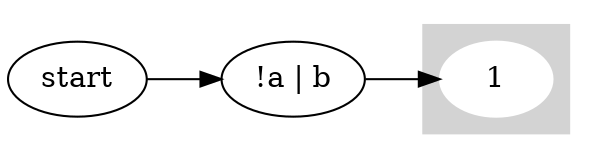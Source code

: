 digraph G {
	rankdir=LR
	start [label=start]
	0 [label="!a | b"]
	start -> 0
	subgraph cluster_0 {
		node [color=white style=filled]
		1 [label=1]
		color=lightgrey style=filled
	}
	0 -> 1
}
